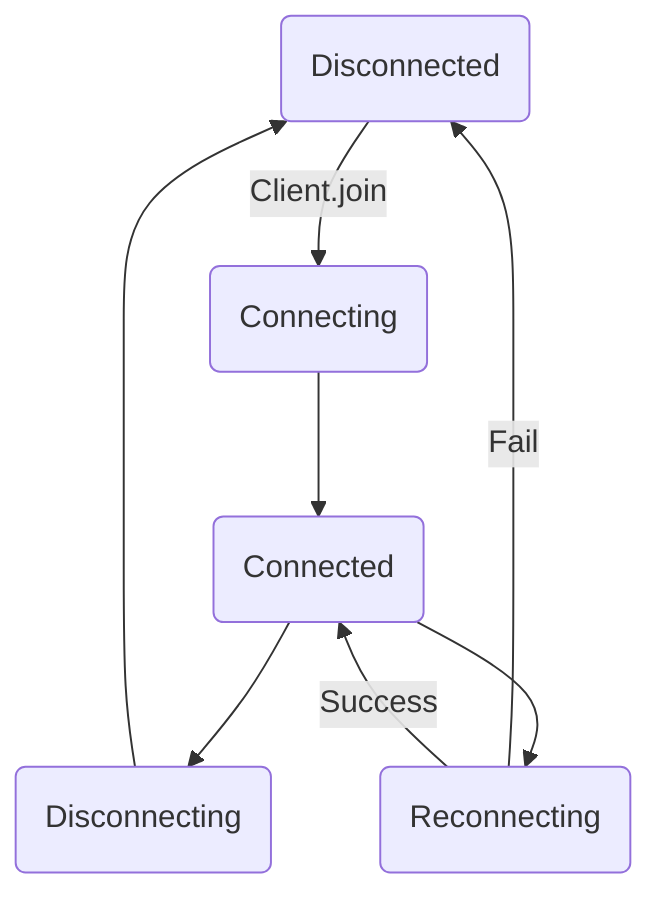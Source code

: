 flowchart TD
    A(Disconnected) -->|Client.join| B(Connecting)
    B --> C(Connected)
    C --> D(Disconnecting)
    D --> A
    C --> E(Reconnecting)
    E -->|Fail| A
    E -->|Success| C